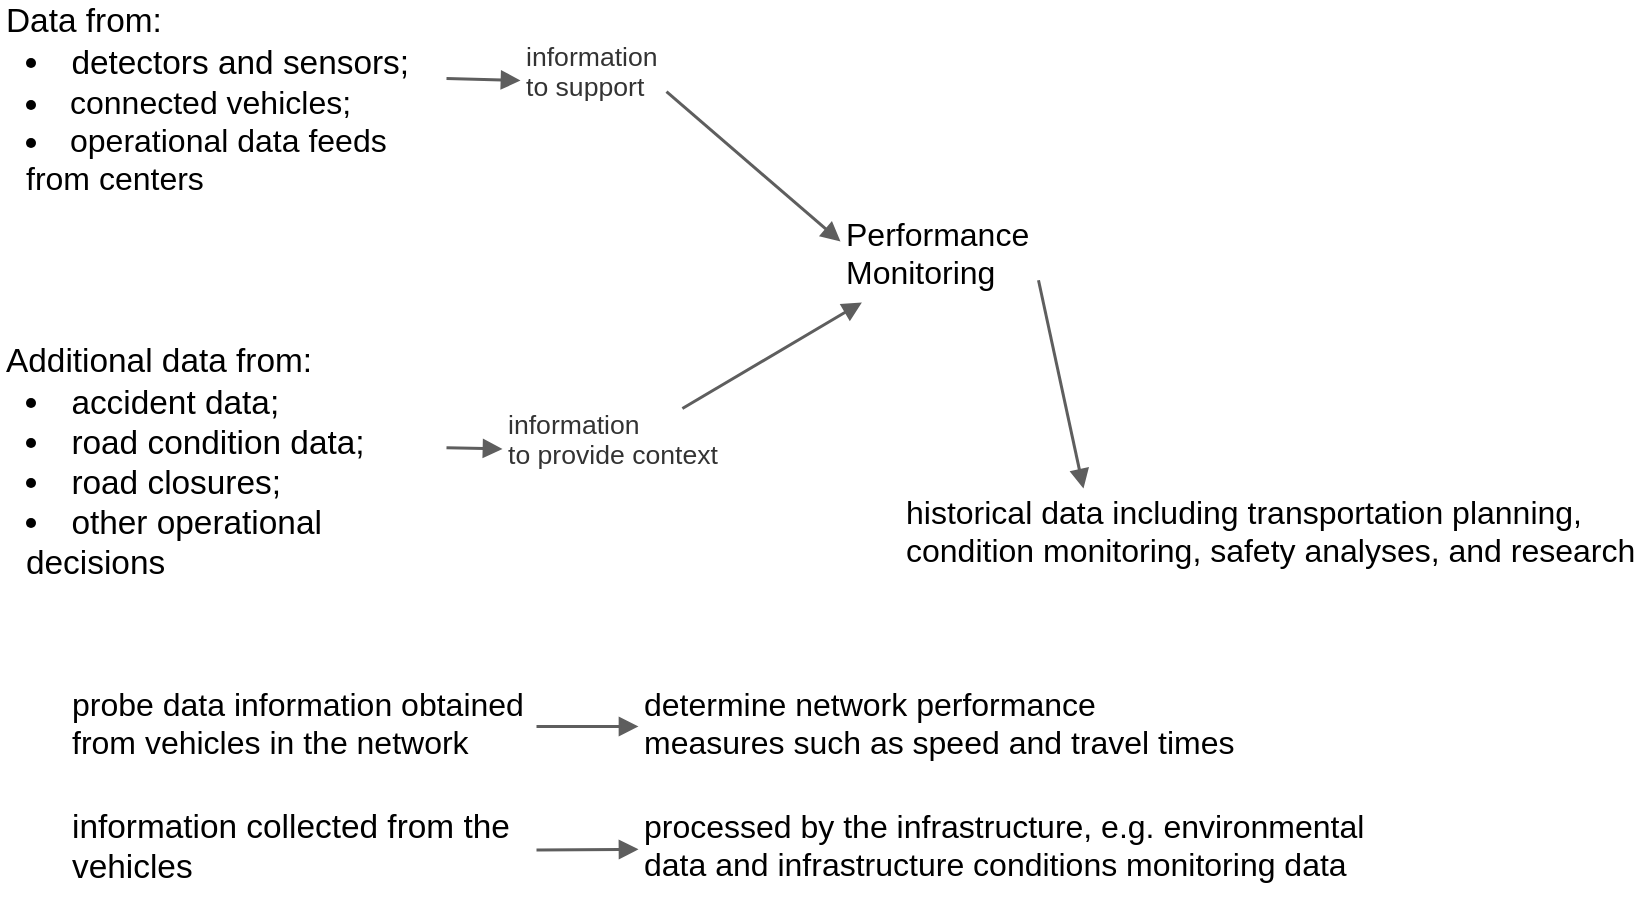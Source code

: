 <mxfile version="21.2.7" type="github">
  <diagram id="C5RBs43oDa-KdzZeNtuy" name="Page-1">
    <mxGraphModel dx="980" dy="565" grid="1" gridSize="10" guides="1" tooltips="1" connect="1" arrows="1" fold="1" page="1" pageScale="1" pageWidth="827" pageHeight="1169" math="0" shadow="0">
      <root>
        <mxCell id="WIyWlLk6GJQsqaUBKTNV-0" />
        <mxCell id="WIyWlLk6GJQsqaUBKTNV-1" parent="WIyWlLk6GJQsqaUBKTNV-0" />
        <mxCell id="7QaLDU8cvigFUDiIewAa-0" value="&lt;div style=&quot;display: flex; justify-content: flex-start; text-align: left; align-items: baseline; font-size: 0; line-height: 1.25;margin-top: -2px;&quot;&gt;&lt;span&gt;&lt;span style=&quot;font-size:16.7px;color:#000000;&quot;&gt;Data from:&#xa;&lt;/span&gt;&lt;/span&gt;&lt;/div&gt;&lt;ul style=&quot;margin: 0px; padding-left: 10px;list-style-position: inside; list-style-type:disc&quot;&gt;&lt;li style=&quot;text-align:left;color:#000000;font-size:16.7px;&quot;&gt;&lt;span style=&quot;margin-left: 0px;margin-top: -2px;&quot;&gt;&lt;span style=&quot;font-size:16.7px;color:#000000;&quot;&gt;detectors and sensors;&lt;/span&gt;&lt;/span&gt;&lt;/li&gt;&lt;li style=&quot;text-align:left;color:#000000;font-size:16px;&quot;&gt;&lt;span style=&quot;margin-left: 0px;margin-top: -2px;&quot;&gt;&lt;span style=&quot;font-size:13px;color:#000000;&quot;&gt;&lt;span style=&quot;font-size:16px;color:#000000;&quot;&gt;connected vehicles;&lt;/span&gt;&lt;/span&gt;&lt;/span&gt;&lt;/li&gt;&lt;li style=&quot;text-align:left;color:#000000;font-size:16px;&quot;&gt;&lt;span style=&quot;margin-left: 0px;margin-top: -2px;&quot;&gt;&lt;span style=&quot;font-size:16px;color:#000000;&quot;&gt;operational data feeds from centers&lt;/span&gt;&lt;/span&gt;&lt;/li&gt;&lt;/ul&gt;" style="html=1;overflow=block;blockSpacing=1;whiteSpace=wrap;fontSize=13;align=left;spacing=3.8;verticalAlign=top;strokeColor=none;fillOpacity=100;fillColor=none;strokeWidth=0;lucidId=_QgUcoLPHOwQ;" vertex="1" parent="WIyWlLk6GJQsqaUBKTNV-1">
          <mxGeometry x="50" y="190" width="223" height="105" as="geometry" />
        </mxCell>
        <mxCell id="7QaLDU8cvigFUDiIewAa-1" value="Performance&#xa;Monitoring" style="html=1;overflow=block;blockSpacing=1;whiteSpace=wrap;fontSize=16;fontColor=default;align=left;spacing=3.8;verticalAlign=top;strokeColor=none;fillOpacity=100;fillColor=none;strokeWidth=0;lucidId=rTgUIsVSYfn.;" vertex="1" parent="WIyWlLk6GJQsqaUBKTNV-1">
          <mxGeometry x="470" y="295" width="99" height="46" as="geometry" />
        </mxCell>
        <mxCell id="7QaLDU8cvigFUDiIewAa-2" value="historical data including transportation planning, condition monitoring, safety analyses, and research" style="html=1;overflow=block;blockSpacing=1;whiteSpace=wrap;fontSize=16;fontColor=default;align=left;spacing=3.8;verticalAlign=top;strokeColor=none;fillOpacity=100;fillColor=none;strokeWidth=0;lucidId=RTgU5cvCFU41;" vertex="1" parent="WIyWlLk6GJQsqaUBKTNV-1">
          <mxGeometry x="500" y="434" width="375" height="46" as="geometry" />
        </mxCell>
        <mxCell id="7QaLDU8cvigFUDiIewAa-3" value="&lt;div style=&quot;display: flex; justify-content: flex-start; text-align: left; align-items: baseline; font-size: 0; line-height: 1.25;margin-top: -2px;&quot;&gt;&lt;span&gt;&lt;span style=&quot;font-size:16.7px;color:#000000;&quot;&gt;Additional data from: &#xa;&lt;/span&gt;&lt;/span&gt;&lt;/div&gt;&lt;ul style=&quot;margin: 0px; padding-left: 10px;list-style-position: inside; list-style-type:disc&quot;&gt;&lt;li style=&quot;text-align:left;color:#000000;font-size:16.7px;&quot;&gt;&lt;span style=&quot;margin-left: 0px;margin-top: -2px;&quot;&gt;&lt;span style=&quot;font-size:16.7px;color:#000000;&quot;&gt;accident data;&lt;/span&gt;&lt;/span&gt;&lt;/li&gt;&lt;li style=&quot;text-align:left;color:#000000;font-size:16.7px;&quot;&gt;&lt;span style=&quot;margin-left: 0px;margin-top: -2px;&quot;&gt;&lt;span style=&quot;font-size:16.7px;color:#000000;&quot;&gt;road condition data;&lt;/span&gt;&lt;/span&gt;&lt;/li&gt;&lt;li style=&quot;text-align:left;color:#000000;font-size:16.7px;&quot;&gt;&lt;span style=&quot;margin-left: 0px;margin-top: -2px;&quot;&gt;&lt;span style=&quot;font-size:16.7px;color:#000000;&quot;&gt;road closures;&lt;/span&gt;&lt;/span&gt;&lt;/li&gt;&lt;li style=&quot;text-align:left;color:#000000;font-size:16.7px;&quot;&gt;&lt;span style=&quot;margin-left: 0px;margin-top: -2px;&quot;&gt;&lt;span style=&quot;font-size:16.7px;color:#000000;&quot;&gt;other operational decisions&lt;/span&gt;&lt;/span&gt;&lt;/li&gt;&lt;/ul&gt;" style="html=1;overflow=block;blockSpacing=1;whiteSpace=wrap;fontSize=13;align=left;spacing=3.8;verticalAlign=top;strokeColor=none;fillOpacity=100;fillColor=none;strokeWidth=0;lucidId=EUgUkxcItkF_;" vertex="1" parent="WIyWlLk6GJQsqaUBKTNV-1">
          <mxGeometry x="50" y="360" width="223" height="108" as="geometry" />
        </mxCell>
        <mxCell id="7QaLDU8cvigFUDiIewAa-4" value="" style="html=1;jettySize=18;whiteSpace=wrap;fontSize=13;strokeColor=#5E5E5E;strokeWidth=1.5;rounded=0;startArrow=none;endArrow=block;endFill=1;exitX=1;exitY=0.758;exitPerimeter=0;entryX=0.244;entryY=0;entryPerimeter=0;lucidId=sWgUim-EBDGg;" edge="1" parent="WIyWlLk6GJQsqaUBKTNV-1" source="7QaLDU8cvigFUDiIewAa-1" target="7QaLDU8cvigFUDiIewAa-2">
          <mxGeometry width="100" height="100" relative="1" as="geometry">
            <Array as="points" />
          </mxGeometry>
        </mxCell>
        <mxCell id="7QaLDU8cvigFUDiIewAa-5" value="" style="html=1;jettySize=18;whiteSpace=wrap;fontSize=13;strokeColor=#5E5E5E;strokeWidth=1.5;rounded=0;startArrow=none;endArrow=block;endFill=1;exitX=1;exitY=0.496;exitPerimeter=0;entryX=0;entryY=0.505;entryPerimeter=0;lucidId=xWgUzvADoMYj;" edge="1" parent="WIyWlLk6GJQsqaUBKTNV-1" source="7QaLDU8cvigFUDiIewAa-3" target="7QaLDU8cvigFUDiIewAa-10">
          <mxGeometry width="100" height="100" relative="1" as="geometry">
            <Array as="points" />
          </mxGeometry>
        </mxCell>
        <mxCell id="7QaLDU8cvigFUDiIewAa-6" value="" style="html=1;jettySize=18;whiteSpace=wrap;fontSize=13;strokeColor=#5E5E5E;strokeWidth=1.5;rounded=0;startArrow=none;endArrow=block;endFill=1;exitX=1;exitY=0.371;exitPerimeter=0;entryX=0;entryY=0.5;entryPerimeter=0;lucidId=yZgUfU.D24RM;" edge="1" parent="WIyWlLk6GJQsqaUBKTNV-1" source="7QaLDU8cvigFUDiIewAa-0" target="7QaLDU8cvigFUDiIewAa-8">
          <mxGeometry width="100" height="100" relative="1" as="geometry">
            <Array as="points" />
          </mxGeometry>
        </mxCell>
        <mxCell id="7QaLDU8cvigFUDiIewAa-7" value="probe data information obtained from vehicles in the network" style="html=1;overflow=block;blockSpacing=1;whiteSpace=wrap;fontSize=16;fontColor=default;align=left;spacing=3.8;verticalAlign=top;strokeColor=none;fillOpacity=100;fillColor=none;strokeWidth=0;lucidId=e2gUqYonG3LM;" vertex="1" parent="WIyWlLk6GJQsqaUBKTNV-1">
          <mxGeometry x="83" y="530" width="235" height="46" as="geometry" />
        </mxCell>
        <mxCell id="7QaLDU8cvigFUDiIewAa-8" value="&lt;div style=&quot;display: flex; justify-content: flex-start; text-align: left; align-items: baseline; font-size: 0; line-height: 1.25;margin-top: -2px;&quot;&gt;&lt;span&gt;&lt;span style=&quot;font-size:13.3px;color:#333333;&quot;&gt;information&#xa;&lt;/span&gt;&lt;/span&gt;&lt;/div&gt;&lt;div style=&quot;display: flex; justify-content: flex-start; text-align: left; align-items: baseline; font-size: 0; line-height: 1.25;margin-top: -2px;&quot;&gt;&lt;span&gt;&lt;span style=&quot;font-size:13.3px;color:#333333;&quot;&gt;to support&lt;/span&gt;&lt;/span&gt;&lt;/div&gt;" style="html=1;overflow=block;blockSpacing=1;whiteSpace=wrap;fontSize=13;align=left;spacing=3.8;verticalAlign=top;strokeColor=none;fillOpacity=0;fillColor=#ffffff;strokeWidth=0;lucidId=r2gUvU_KWVw2;" vertex="1" parent="WIyWlLk6GJQsqaUBKTNV-1">
          <mxGeometry x="310" y="210" width="73" height="40" as="geometry" />
        </mxCell>
        <mxCell id="7QaLDU8cvigFUDiIewAa-9" value="" style="html=1;jettySize=18;whiteSpace=wrap;fontSize=13;strokeColor=#5E5E5E;strokeWidth=1.5;rounded=0;startArrow=none;endArrow=block;endFill=1;exitX=1;exitY=0.639;exitPerimeter=0;entryX=0;entryY=0.338;entryPerimeter=0;lucidId=V2gUwx6A~95z;" edge="1" parent="WIyWlLk6GJQsqaUBKTNV-1" source="7QaLDU8cvigFUDiIewAa-8" target="7QaLDU8cvigFUDiIewAa-1">
          <mxGeometry width="100" height="100" relative="1" as="geometry">
            <Array as="points" />
          </mxGeometry>
        </mxCell>
        <mxCell id="7QaLDU8cvigFUDiIewAa-10" value="&lt;div style=&quot;display: flex; justify-content: flex-start; text-align: left; align-items: baseline; font-size: 0; line-height: 1.25;margin-top: -2px;&quot;&gt;&lt;span&gt;&lt;span style=&quot;font-size:13.3px;color:#333333;&quot;&gt;information&#xa;&lt;/span&gt;&lt;/span&gt;&lt;/div&gt;&lt;div style=&quot;display: flex; justify-content: flex-start; text-align: left; align-items: baseline; font-size: 0; line-height: 1.25;margin-top: -2px;&quot;&gt;&lt;span&gt;&lt;span style=&quot;font-size:13.3px;color:#333333;&quot;&gt;to provide context&lt;/span&gt;&lt;/span&gt;&lt;/div&gt;" style="html=1;overflow=block;blockSpacing=1;whiteSpace=wrap;fontSize=13;align=left;spacing=3.8;verticalAlign=top;strokeColor=none;fillOpacity=0;fillColor=#ffffff;strokeWidth=0;lucidId=12gUu.kQD7m7;" vertex="1" parent="WIyWlLk6GJQsqaUBKTNV-1">
          <mxGeometry x="301" y="394" width="113" height="40" as="geometry" />
        </mxCell>
        <mxCell id="7QaLDU8cvigFUDiIewAa-11" value="" style="html=1;jettySize=18;whiteSpace=wrap;fontSize=13;strokeColor=#5E5E5E;strokeWidth=1.5;rounded=0;startArrow=none;endArrow=block;endFill=1;exitX=0.796;exitY=0;exitPerimeter=0;entryX=0.108;entryY=1;entryPerimeter=0;lucidId=72gU6NpuvXQm;" edge="1" parent="WIyWlLk6GJQsqaUBKTNV-1" source="7QaLDU8cvigFUDiIewAa-10" target="7QaLDU8cvigFUDiIewAa-1">
          <mxGeometry width="100" height="100" relative="1" as="geometry">
            <Array as="points" />
          </mxGeometry>
        </mxCell>
        <mxCell id="7QaLDU8cvigFUDiIewAa-12" value="determine network performance measures such as speed and travel times" style="html=1;overflow=block;blockSpacing=1;whiteSpace=wrap;fontSize=16;fontColor=default;align=left;spacing=3.8;verticalAlign=top;strokeColor=none;fillOpacity=100;fillColor=none;strokeWidth=0;lucidId=03gUnxff-myh;" vertex="1" parent="WIyWlLk6GJQsqaUBKTNV-1">
          <mxGeometry x="369" y="530" width="306" height="46" as="geometry" />
        </mxCell>
        <mxCell id="7QaLDU8cvigFUDiIewAa-13" value="" style="html=1;jettySize=18;whiteSpace=wrap;fontSize=13;strokeColor=#5E5E5E;strokeWidth=1.5;rounded=0;startArrow=none;endArrow=block;endFill=1;exitX=1;exitY=0.5;exitPerimeter=0;entryX=0;entryY=0.5;entryPerimeter=0;lucidId=e4gU0tdIhWGQ;" edge="1" parent="WIyWlLk6GJQsqaUBKTNV-1" source="7QaLDU8cvigFUDiIewAa-7" target="7QaLDU8cvigFUDiIewAa-12">
          <mxGeometry width="100" height="100" relative="1" as="geometry">
            <Array as="points" />
          </mxGeometry>
        </mxCell>
        <mxCell id="7QaLDU8cvigFUDiIewAa-14" value="information collected from the vehicles" style="html=1;overflow=block;blockSpacing=1;whiteSpace=wrap;fontSize=16.7;fontColor=default;align=left;spacing=3.8;verticalAlign=top;strokeColor=none;fillOpacity=100;fillColor=none;strokeWidth=0;lucidId=G4gUEJNLzEh2;" vertex="1" parent="WIyWlLk6GJQsqaUBKTNV-1">
          <mxGeometry x="83" y="591" width="235" height="48" as="geometry" />
        </mxCell>
        <mxCell id="7QaLDU8cvigFUDiIewAa-15" value="processed by the infrastructure, e.g. environmental data and infrastructure conditions monitoring data" style="html=1;overflow=block;blockSpacing=1;whiteSpace=wrap;fontSize=16;fontColor=default;align=left;spacing=3.8;verticalAlign=top;strokeColor=none;fillOpacity=0;fillColor=none;strokeWidth=0;lucidId=34gU-igpAu1y;" vertex="1" parent="WIyWlLk6GJQsqaUBKTNV-1">
          <mxGeometry x="369" y="591" width="375" height="46" as="geometry" />
        </mxCell>
        <mxCell id="7QaLDU8cvigFUDiIewAa-16" value="" style="html=1;jettySize=18;whiteSpace=wrap;fontSize=13;strokeColor=#5E5E5E;strokeWidth=1.5;rounded=0;startArrow=none;endArrow=block;endFill=1;exitX=1;exitY=0.495;exitPerimeter=0;entryX=0;entryY=0.509;entryPerimeter=0;lucidId=_4gUNslse3HC;" edge="1" parent="WIyWlLk6GJQsqaUBKTNV-1" source="7QaLDU8cvigFUDiIewAa-14" target="7QaLDU8cvigFUDiIewAa-15">
          <mxGeometry width="100" height="100" relative="1" as="geometry">
            <Array as="points" />
          </mxGeometry>
        </mxCell>
      </root>
    </mxGraphModel>
  </diagram>
</mxfile>
